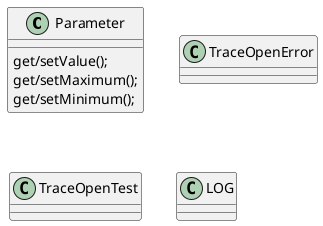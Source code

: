 @startuml
' test


class Parameter {
get/setValue();
get/setMaximum();
get/setMinimum();
}

class TraceOpenError {
}

class TraceOpenTest {
}

class LOG {
}




@enduml

